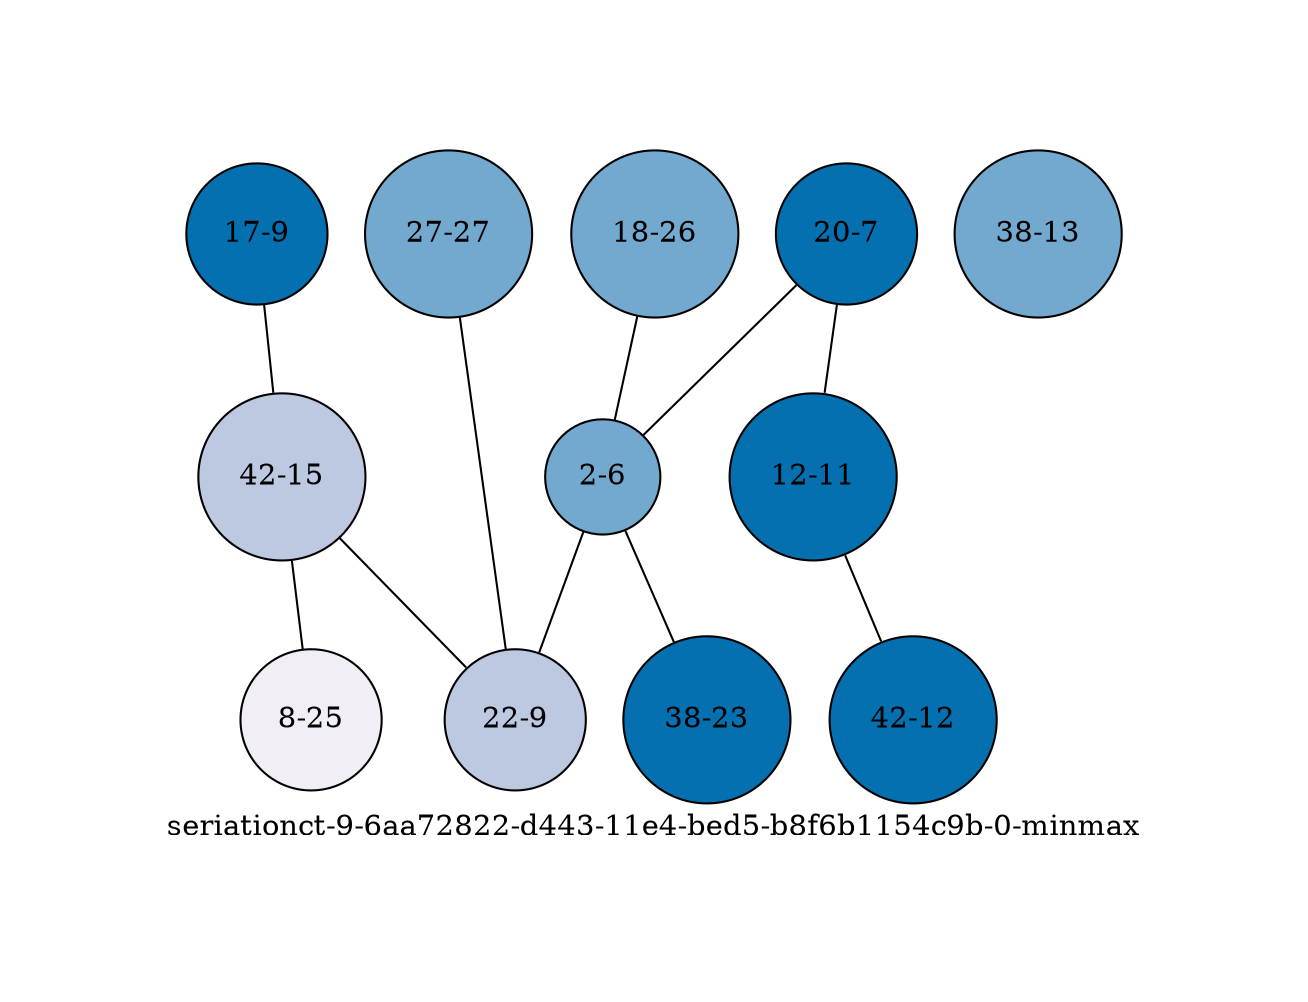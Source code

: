 strict graph "seriationct-9-6aa72822-d443-11e4-bed5-b8f6b1154c9b-0-minmax" {
labelloc=b;
ratio=auto;
pad="1.0";
label="seriationct-9-6aa72822-d443-11e4-bed5-b8f6b1154c9b-0-minmax";
node [width="0.3", shape=circle, height="0.3", style=filled, label=""];
0 [xCoordinate="26.0", appears_in_slice=2, yCoordinate="18.0", colorscheme=pubu4, short_label="18-26", label="18-26", fillcolor=3, id=0, size="350.993660685"];
1 [xCoordinate="7.0", appears_in_slice=1, yCoordinate="20.0", colorscheme=pubu4, short_label="20-7", label="20-7", fillcolor=4, id=10, size="986.818531031"];
2 [xCoordinate="11.0", appears_in_slice=1, yCoordinate="12.0", colorscheme=pubu4, short_label="12-11", label="12-11", fillcolor=4, id=2, size="635.824870346"];
3 [xCoordinate="12.0", appears_in_slice=1, yCoordinate="42.0", colorscheme=pubu4, short_label="42-12", label="42-12", fillcolor=4, id=3, size="635.824870346"];
4 [xCoordinate="9.0", appears_in_slice=1, yCoordinate="17.0", colorscheme=pubu4, short_label="17-9", label="17-9", fillcolor=4, id=11, size="387.950140751"];
5 [xCoordinate="15.0", appears_in_slice=3, yCoordinate="42.0", colorscheme=pubu4, short_label="42-15", label="42-15", fillcolor=2, id=5, size="573.466892969"];
6 [xCoordinate="6.0", appears_in_slice=2, yCoordinate="2.0", colorscheme=pubu4, short_label="2-6", label="2-6", fillcolor=3, id=6, size="350.993660685"];
7 [xCoordinate="23.0", appears_in_slice=1, yCoordinate="38.0", colorscheme=pubu4, short_label="38-23", label="38-23", fillcolor=4, id=7, size="387.950140751"];
8 [xCoordinate="13.0", appears_in_slice=2, yCoordinate="38.0", colorscheme=pubu4, short_label="38-13", label="38-13", fillcolor=3, id=8, size="350.993660685"];
9 [xCoordinate="25.0", appears_in_slice=4, yCoordinate="8.0", colorscheme=pubu4, short_label="8-25", label="8-25", fillcolor=1, id=9, size="414.723018098"];
10 [xCoordinate="27.0", appears_in_slice=2, yCoordinate="27.0", colorscheme=pubu4, short_label="27-27", label="27-27", fillcolor=3, id=1, size="350.993660685"];
11 [xCoordinate="9.0", appears_in_slice=3, yCoordinate="22.0", colorscheme=pubu4, short_label="22-9", label="22-9", fillcolor=2, id=4, size="573.466892969"];
0 -- 6  [inverseweight="10.7888925572", weight="0.0926879190517"];
1 -- 2  [inverseweight="5.09509336483", weight="0.196267257221"];
1 -- 6  [inverseweight="6.77951606562", weight="0.147503153665"];
2 -- 3  [inverseweight="18.1764915546", weight="0.0550161177692"];
4 -- 5  [inverseweight="3.38962643486", weight="0.295017760576"];
5 -- 9  [inverseweight="3.36221243869", weight="0.297423205177"];
5 -- 11  [inverseweight="5.50243537199", weight="0.181737709286"];
6 -- 11  [inverseweight="3.2353073578", weight="0.309089644169"];
6 -- 7  [inverseweight="4.91421896328", weight="0.203491136124"];
10 -- 11  [inverseweight="2.58765144887", weight="0.386450810613"];
}
